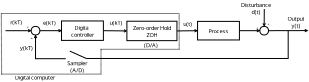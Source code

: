 <?xml version="1.0" encoding="UTF-8"?>
<dia:diagram xmlns:dia="http://www.lysator.liu.se/~alla/dia/">
  <dia:layer name="Background" visible="true" active="true">
    <dia:object type="Standard - Line" version="0" id="O0">
      <dia:attribute name="obj_pos">
        <dia:point val="-13.463,4.42"/>
      </dia:attribute>
      <dia:attribute name="obj_bb">
        <dia:rectangle val="-13.513,4.135;-8.604,4.797"/>
      </dia:attribute>
      <dia:attribute name="conn_endpoints">
        <dia:point val="-13.463,4.42"/>
        <dia:point val="-8.716,4.472"/>
      </dia:attribute>
      <dia:attribute name="numcp">
        <dia:int val="1"/>
      </dia:attribute>
      <dia:attribute name="end_arrow">
        <dia:enum val="1"/>
      </dia:attribute>
      <dia:attribute name="end_arrow_length">
        <dia:real val="0.5"/>
      </dia:attribute>
      <dia:attribute name="end_arrow_width">
        <dia:real val="0.5"/>
      </dia:attribute>
      <dia:connections>
        <dia:connection handle="0" to="O18" connection="8"/>
        <dia:connection handle="1" to="O25" connection="7"/>
      </dia:connections>
    </dia:object>
    <dia:object type="Standard - Ellipse" version="0" id="O1">
      <dia:attribute name="obj_pos">
        <dia:point val="18.125,3.545"/>
      </dia:attribute>
      <dia:attribute name="obj_bb">
        <dia:rectangle val="18.075,3.495;19.925,5.345"/>
      </dia:attribute>
      <dia:attribute name="elem_corner">
        <dia:point val="18.125,3.545"/>
      </dia:attribute>
      <dia:attribute name="elem_width">
        <dia:real val="1.75"/>
      </dia:attribute>
      <dia:attribute name="elem_height">
        <dia:real val="1.75"/>
      </dia:attribute>
      <dia:attribute name="aspect">
        <dia:enum val="2"/>
      </dia:attribute>
    </dia:object>
    <dia:object type="Standard - Line" version="0" id="O2">
      <dia:attribute name="obj_pos">
        <dia:point val="14.005,4.42"/>
      </dia:attribute>
      <dia:attribute name="obj_bb">
        <dia:rectangle val="13.955,4.089;18.237,4.751"/>
      </dia:attribute>
      <dia:attribute name="conn_endpoints">
        <dia:point val="14.005,4.42"/>
        <dia:point val="18.125,4.42"/>
      </dia:attribute>
      <dia:attribute name="numcp">
        <dia:int val="1"/>
      </dia:attribute>
      <dia:attribute name="end_arrow">
        <dia:enum val="1"/>
      </dia:attribute>
      <dia:attribute name="end_arrow_length">
        <dia:real val="0.5"/>
      </dia:attribute>
      <dia:attribute name="end_arrow_width">
        <dia:real val="0.5"/>
      </dia:attribute>
      <dia:connections>
        <dia:connection handle="0" to="O19" connection="8"/>
        <dia:connection handle="1" to="O1" connection="3"/>
      </dia:connections>
    </dia:object>
    <dia:object type="Standard - Line" version="0" id="O3">
      <dia:attribute name="obj_pos">
        <dia:point val="19.025,0.05"/>
      </dia:attribute>
      <dia:attribute name="obj_bb">
        <dia:rectangle val="18.673,-0.0;19.335,3.657"/>
      </dia:attribute>
      <dia:attribute name="conn_endpoints">
        <dia:point val="19.025,0.05"/>
        <dia:point val="19,3.545"/>
      </dia:attribute>
      <dia:attribute name="numcp">
        <dia:int val="1"/>
      </dia:attribute>
      <dia:attribute name="end_arrow">
        <dia:enum val="1"/>
      </dia:attribute>
      <dia:attribute name="end_arrow_length">
        <dia:real val="0.5"/>
      </dia:attribute>
      <dia:attribute name="end_arrow_width">
        <dia:real val="0.5"/>
      </dia:attribute>
      <dia:connections>
        <dia:connection handle="1" to="O1" connection="1"/>
      </dia:connections>
    </dia:object>
    <dia:object type="Standard - Line" version="0" id="O4">
      <dia:attribute name="obj_pos">
        <dia:point val="19.875,4.42"/>
      </dia:attribute>
      <dia:attribute name="obj_bb">
        <dia:rectangle val="19.825,4.07;27.937,4.732"/>
      </dia:attribute>
      <dia:attribute name="conn_endpoints">
        <dia:point val="19.875,4.42"/>
        <dia:point val="27.825,4.4"/>
      </dia:attribute>
      <dia:attribute name="numcp">
        <dia:int val="1"/>
      </dia:attribute>
      <dia:attribute name="end_arrow">
        <dia:enum val="1"/>
      </dia:attribute>
      <dia:attribute name="end_arrow_length">
        <dia:real val="0.5"/>
      </dia:attribute>
      <dia:attribute name="end_arrow_width">
        <dia:real val="0.5"/>
      </dia:attribute>
      <dia:connections>
        <dia:connection handle="0" to="O1" connection="4"/>
      </dia:connections>
    </dia:object>
    <dia:object type="Standard - Line" version="0" id="O5">
      <dia:attribute name="obj_pos">
        <dia:point val="-33.226,4.418"/>
      </dia:attribute>
      <dia:attribute name="obj_bb">
        <dia:rectangle val="-33.276,4.089;-27.928,4.751"/>
      </dia:attribute>
      <dia:attribute name="conn_endpoints">
        <dia:point val="-33.226,4.418"/>
        <dia:point val="-28.04,4.42"/>
      </dia:attribute>
      <dia:attribute name="numcp">
        <dia:int val="1"/>
      </dia:attribute>
      <dia:attribute name="end_arrow">
        <dia:enum val="1"/>
      </dia:attribute>
      <dia:attribute name="end_arrow_length">
        <dia:real val="0.5"/>
      </dia:attribute>
      <dia:attribute name="end_arrow_width">
        <dia:real val="0.5"/>
      </dia:attribute>
      <dia:connections>
        <dia:connection handle="1" to="O8" connection="3"/>
      </dia:connections>
    </dia:object>
    <dia:object type="Standard - Text" version="1" id="O6">
      <dia:attribute name="obj_pos">
        <dia:point val="17.423,4.006"/>
      </dia:attribute>
      <dia:attribute name="obj_bb">
        <dia:rectangle val="17.423,3.411;17.96,4.156"/>
      </dia:attribute>
      <dia:attribute name="text">
        <dia:composite type="text">
          <dia:attribute name="string">
            <dia:string>#+#</dia:string>
          </dia:attribute>
          <dia:attribute name="font">
            <dia:font family="sans" style="0" name="Helvetica"/>
          </dia:attribute>
          <dia:attribute name="height">
            <dia:real val="0.8"/>
          </dia:attribute>
          <dia:attribute name="pos">
            <dia:point val="17.423,4.006"/>
          </dia:attribute>
          <dia:attribute name="color">
            <dia:color val="#000000"/>
          </dia:attribute>
          <dia:attribute name="alignment">
            <dia:enum val="0"/>
          </dia:attribute>
        </dia:composite>
      </dia:attribute>
      <dia:attribute name="valign">
        <dia:enum val="3"/>
      </dia:attribute>
    </dia:object>
    <dia:object type="Standard - Text" version="1" id="O7">
      <dia:attribute name="obj_pos">
        <dia:point val="19.703,3.315"/>
      </dia:attribute>
      <dia:attribute name="obj_bb">
        <dia:rectangle val="19.703,2.72;20.241,3.465"/>
      </dia:attribute>
      <dia:attribute name="text">
        <dia:composite type="text">
          <dia:attribute name="string">
            <dia:string>#+#</dia:string>
          </dia:attribute>
          <dia:attribute name="font">
            <dia:font family="sans" style="0" name="Helvetica"/>
          </dia:attribute>
          <dia:attribute name="height">
            <dia:real val="0.8"/>
          </dia:attribute>
          <dia:attribute name="pos">
            <dia:point val="19.703,3.315"/>
          </dia:attribute>
          <dia:attribute name="color">
            <dia:color val="#000000"/>
          </dia:attribute>
          <dia:attribute name="alignment">
            <dia:enum val="0"/>
          </dia:attribute>
        </dia:composite>
      </dia:attribute>
      <dia:attribute name="valign">
        <dia:enum val="3"/>
      </dia:attribute>
    </dia:object>
    <dia:object type="Standard - Ellipse" version="0" id="O8">
      <dia:attribute name="obj_pos">
        <dia:point val="-28.04,3.545"/>
      </dia:attribute>
      <dia:attribute name="obj_bb">
        <dia:rectangle val="-28.09,3.495;-26.24,5.345"/>
      </dia:attribute>
      <dia:attribute name="elem_corner">
        <dia:point val="-28.04,3.545"/>
      </dia:attribute>
      <dia:attribute name="elem_width">
        <dia:real val="1.75"/>
      </dia:attribute>
      <dia:attribute name="elem_height">
        <dia:real val="1.75"/>
      </dia:attribute>
      <dia:attribute name="aspect">
        <dia:enum val="2"/>
      </dia:attribute>
    </dia:object>
    <dia:object type="Standard - Line" version="0" id="O9">
      <dia:attribute name="obj_pos">
        <dia:point val="-26.29,4.42"/>
      </dia:attribute>
      <dia:attribute name="obj_bb">
        <dia:rectangle val="-26.34,4.089;-21.806,4.751"/>
      </dia:attribute>
      <dia:attribute name="conn_endpoints">
        <dia:point val="-26.29,4.42"/>
        <dia:point val="-21.918,4.42"/>
      </dia:attribute>
      <dia:attribute name="numcp">
        <dia:int val="1"/>
      </dia:attribute>
      <dia:attribute name="end_arrow">
        <dia:enum val="1"/>
      </dia:attribute>
      <dia:attribute name="end_arrow_length">
        <dia:real val="0.5"/>
      </dia:attribute>
      <dia:attribute name="end_arrow_width">
        <dia:real val="0.5"/>
      </dia:attribute>
      <dia:connections>
        <dia:connection handle="0" to="O8" connection="4"/>
        <dia:connection handle="1" to="O18" connection="7"/>
      </dia:connections>
    </dia:object>
    <dia:object type="Standard - Text" version="1" id="O10">
      <dia:attribute name="obj_pos">
        <dia:point val="-28.89,3.885"/>
      </dia:attribute>
      <dia:attribute name="obj_bb">
        <dia:rectangle val="-28.89,3.29;-28.353,4.035"/>
      </dia:attribute>
      <dia:attribute name="text">
        <dia:composite type="text">
          <dia:attribute name="string">
            <dia:string>#+#</dia:string>
          </dia:attribute>
          <dia:attribute name="font">
            <dia:font family="sans" style="0" name="Helvetica"/>
          </dia:attribute>
          <dia:attribute name="height">
            <dia:real val="0.8"/>
          </dia:attribute>
          <dia:attribute name="pos">
            <dia:point val="-28.89,3.885"/>
          </dia:attribute>
          <dia:attribute name="color">
            <dia:color val="#000000"/>
          </dia:attribute>
          <dia:attribute name="alignment">
            <dia:enum val="0"/>
          </dia:attribute>
        </dia:composite>
      </dia:attribute>
      <dia:attribute name="valign">
        <dia:enum val="3"/>
      </dia:attribute>
    </dia:object>
    <dia:object type="Standard - Text" version="1" id="O11">
      <dia:attribute name="obj_pos">
        <dia:point val="-28.165,6.25"/>
      </dia:attribute>
      <dia:attribute name="obj_bb">
        <dia:rectangle val="-28.165,4.94;-27.655,6.583"/>
      </dia:attribute>
      <dia:attribute name="text">
        <dia:composite type="text">
          <dia:attribute name="string">
            <dia:string>#-#</dia:string>
          </dia:attribute>
          <dia:attribute name="font">
            <dia:font family="sans" style="0" name="Helvetica"/>
          </dia:attribute>
          <dia:attribute name="height">
            <dia:real val="1.764"/>
          </dia:attribute>
          <dia:attribute name="pos">
            <dia:point val="-28.165,6.25"/>
          </dia:attribute>
          <dia:attribute name="color">
            <dia:color val="#000000"/>
          </dia:attribute>
          <dia:attribute name="alignment">
            <dia:enum val="0"/>
          </dia:attribute>
        </dia:composite>
      </dia:attribute>
      <dia:attribute name="valign">
        <dia:enum val="3"/>
      </dia:attribute>
    </dia:object>
    <dia:object type="Standard - Line" version="0" id="O12">
      <dia:attribute name="obj_pos">
        <dia:point val="1.389,4.472"/>
      </dia:attribute>
      <dia:attribute name="obj_bb">
        <dia:rectangle val="1.338,4.096;5.662,4.758"/>
      </dia:attribute>
      <dia:attribute name="conn_endpoints">
        <dia:point val="1.389,4.472"/>
        <dia:point val="5.55,4.42"/>
      </dia:attribute>
      <dia:attribute name="numcp">
        <dia:int val="1"/>
      </dia:attribute>
      <dia:attribute name="end_arrow">
        <dia:enum val="1"/>
      </dia:attribute>
      <dia:attribute name="end_arrow_length">
        <dia:real val="0.5"/>
      </dia:attribute>
      <dia:attribute name="end_arrow_width">
        <dia:real val="0.5"/>
      </dia:attribute>
      <dia:connections>
        <dia:connection handle="0" to="O25" connection="8"/>
        <dia:connection handle="1" to="O19" connection="7"/>
      </dia:connections>
    </dia:object>
    <dia:object type="Standard - ZigZagLine" version="1" id="O13">
      <dia:attribute name="obj_pos">
        <dia:point val="-21.173,10.033"/>
      </dia:attribute>
      <dia:attribute name="obj_bb">
        <dia:rectangle val="-27.496,5.183;-21.123,10.127"/>
      </dia:attribute>
      <dia:attribute name="orth_points">
        <dia:point val="-21.173,10.033"/>
        <dia:point val="-21.173,10.077"/>
        <dia:point val="-27.165,10.077"/>
        <dia:point val="-27.165,5.295"/>
      </dia:attribute>
      <dia:attribute name="orth_orient">
        <dia:enum val="1"/>
        <dia:enum val="0"/>
        <dia:enum val="1"/>
      </dia:attribute>
      <dia:attribute name="autorouting">
        <dia:boolean val="false"/>
      </dia:attribute>
      <dia:attribute name="end_arrow">
        <dia:enum val="1"/>
      </dia:attribute>
      <dia:attribute name="end_arrow_length">
        <dia:real val="0.5"/>
      </dia:attribute>
      <dia:attribute name="end_arrow_width">
        <dia:real val="0.5"/>
      </dia:attribute>
      <dia:connections>
        <dia:connection handle="1" to="O8" connection="6"/>
      </dia:connections>
    </dia:object>
    <dia:object type="Standard - ZigZagLine" version="1" id="O14">
      <dia:attribute name="obj_pos">
        <dia:point val="23.85,4.41"/>
      </dia:attribute>
      <dia:attribute name="obj_bb">
        <dia:rectangle val="-17.016,4.36;23.9,10.083"/>
      </dia:attribute>
      <dia:attribute name="orth_points">
        <dia:point val="23.85,4.41"/>
        <dia:point val="23.85,10.033"/>
        <dia:point val="-16.945,10.033"/>
        <dia:point val="-16.945,10.033"/>
      </dia:attribute>
      <dia:attribute name="orth_orient">
        <dia:enum val="1"/>
        <dia:enum val="0"/>
        <dia:enum val="1"/>
      </dia:attribute>
      <dia:attribute name="autorouting">
        <dia:boolean val="false"/>
      </dia:attribute>
      <dia:connections>
        <dia:connection handle="0" to="O4" connection="0"/>
      </dia:connections>
    </dia:object>
    <dia:object type="Standard - Line" version="0" id="O15">
      <dia:attribute name="obj_pos">
        <dia:point val="-16.927,10.033"/>
      </dia:attribute>
      <dia:attribute name="obj_bb">
        <dia:rectangle val="-20.308,8.484;-16.861,10.099"/>
      </dia:attribute>
      <dia:attribute name="conn_endpoints">
        <dia:point val="-16.927,10.033"/>
        <dia:point val="-20.242,8.55"/>
      </dia:attribute>
      <dia:attribute name="numcp">
        <dia:int val="1"/>
      </dia:attribute>
    </dia:object>
    <dia:object type="Standard - PolyLine" version="0" id="O16">
      <dia:attribute name="obj_pos">
        <dia:point val="-34.086,0.947"/>
      </dia:attribute>
      <dia:attribute name="obj_bb">
        <dia:rectangle val="-34.136,0.897;1.777,0.999"/>
      </dia:attribute>
      <dia:attribute name="poly_points">
        <dia:point val="-34.086,0.947"/>
        <dia:point val="1.777,0.949"/>
        <dia:point val="1.646,0.949"/>
      </dia:attribute>
      <dia:attribute name="line_style">
        <dia:enum val="4"/>
      </dia:attribute>
    </dia:object>
    <dia:object type="Standard - PolyLine" version="0" id="O17">
      <dia:attribute name="obj_pos">
        <dia:point val="1.836,0.967"/>
      </dia:attribute>
      <dia:attribute name="obj_bb">
        <dia:rectangle val="-34.125,0.833;1.893,13.235"/>
      </dia:attribute>
      <dia:attribute name="poly_points">
        <dia:point val="1.836,0.967"/>
        <dia:point val="1.843,8.186"/>
        <dia:point val="-13.945,8.186"/>
        <dia:point val="-13.945,13.185"/>
        <dia:point val="-34.009,13.185"/>
        <dia:point val="-34.075,0.884"/>
      </dia:attribute>
      <dia:attribute name="line_style">
        <dia:enum val="4"/>
      </dia:attribute>
    </dia:object>
    <dia:object type="Flowchart - Box" version="0" id="O18">
      <dia:attribute name="obj_pos">
        <dia:point val="-21.918,2.459"/>
      </dia:attribute>
      <dia:attribute name="obj_bb">
        <dia:rectangle val="-21.968,2.409;-13.413,6.431"/>
      </dia:attribute>
      <dia:attribute name="elem_corner">
        <dia:point val="-21.918,2.459"/>
      </dia:attribute>
      <dia:attribute name="elem_width">
        <dia:real val="8.455"/>
      </dia:attribute>
      <dia:attribute name="elem_height">
        <dia:real val="3.922"/>
      </dia:attribute>
      <dia:attribute name="show_background">
        <dia:boolean val="true"/>
      </dia:attribute>
      <dia:attribute name="padding">
        <dia:real val="0.5"/>
      </dia:attribute>
      <dia:attribute name="text">
        <dia:composite type="text">
          <dia:attribute name="string">
            <dia:string>#Digital 
controller#</dia:string>
          </dia:attribute>
          <dia:attribute name="font">
            <dia:font family="sans" style="0" name="Helvetica"/>
          </dia:attribute>
          <dia:attribute name="height">
            <dia:real val="1.411"/>
          </dia:attribute>
          <dia:attribute name="pos">
            <dia:point val="-17.69,4.059"/>
          </dia:attribute>
          <dia:attribute name="color">
            <dia:color val="#000000"/>
          </dia:attribute>
          <dia:attribute name="alignment">
            <dia:enum val="1"/>
          </dia:attribute>
        </dia:composite>
      </dia:attribute>
    </dia:object>
    <dia:object type="Flowchart - Box" version="0" id="O19">
      <dia:attribute name="obj_pos">
        <dia:point val="5.55,2.545"/>
      </dia:attribute>
      <dia:attribute name="obj_bb">
        <dia:rectangle val="5.5,2.495;14.055,6.345"/>
      </dia:attribute>
      <dia:attribute name="elem_corner">
        <dia:point val="5.55,2.545"/>
      </dia:attribute>
      <dia:attribute name="elem_width">
        <dia:real val="8.455"/>
      </dia:attribute>
      <dia:attribute name="elem_height">
        <dia:real val="3.75"/>
      </dia:attribute>
      <dia:attribute name="show_background">
        <dia:boolean val="true"/>
      </dia:attribute>
      <dia:attribute name="padding">
        <dia:real val="0.5"/>
      </dia:attribute>
      <dia:attribute name="text">
        <dia:composite type="text">
          <dia:attribute name="string">
            <dia:string>#Process#</dia:string>
          </dia:attribute>
          <dia:attribute name="font">
            <dia:font family="sans" style="0" name="Helvetica"/>
          </dia:attribute>
          <dia:attribute name="height">
            <dia:real val="1.411"/>
          </dia:attribute>
          <dia:attribute name="pos">
            <dia:point val="9.777,4.764"/>
          </dia:attribute>
          <dia:attribute name="color">
            <dia:color val="#000000"/>
          </dia:attribute>
          <dia:attribute name="alignment">
            <dia:enum val="1"/>
          </dia:attribute>
        </dia:composite>
      </dia:attribute>
    </dia:object>
    <dia:object type="Standard - Text" version="1" id="O20">
      <dia:attribute name="obj_pos">
        <dia:point val="-31.074,3.12"/>
      </dia:attribute>
      <dia:attribute name="obj_bb">
        <dia:rectangle val="-32.419,2.07;-29.729,3.387"/>
      </dia:attribute>
      <dia:attribute name="text">
        <dia:composite type="text">
          <dia:attribute name="string">
            <dia:string>#r(kT)#</dia:string>
          </dia:attribute>
          <dia:attribute name="font">
            <dia:font family="sans" style="0" name="Helvetica"/>
          </dia:attribute>
          <dia:attribute name="height">
            <dia:real val="1.411"/>
          </dia:attribute>
          <dia:attribute name="pos">
            <dia:point val="-31.074,3.12"/>
          </dia:attribute>
          <dia:attribute name="color">
            <dia:color val="#000000"/>
          </dia:attribute>
          <dia:attribute name="alignment">
            <dia:enum val="1"/>
          </dia:attribute>
        </dia:composite>
      </dia:attribute>
      <dia:attribute name="valign">
        <dia:enum val="3"/>
      </dia:attribute>
    </dia:object>
    <dia:object type="Standard - Text" version="1" id="O21">
      <dia:attribute name="obj_pos">
        <dia:point val="-10.937,3.197"/>
      </dia:attribute>
      <dia:attribute name="obj_bb">
        <dia:rectangle val="-12.407,2.147;-9.467,3.465"/>
      </dia:attribute>
      <dia:attribute name="text">
        <dia:composite type="text">
          <dia:attribute name="string">
            <dia:string>#u(kT)#</dia:string>
          </dia:attribute>
          <dia:attribute name="font">
            <dia:font family="sans" style="0" name="Helvetica"/>
          </dia:attribute>
          <dia:attribute name="height">
            <dia:real val="1.411"/>
          </dia:attribute>
          <dia:attribute name="pos">
            <dia:point val="-10.937,3.197"/>
          </dia:attribute>
          <dia:attribute name="color">
            <dia:color val="#000000"/>
          </dia:attribute>
          <dia:attribute name="alignment">
            <dia:enum val="1"/>
          </dia:attribute>
        </dia:composite>
      </dia:attribute>
      <dia:attribute name="valign">
        <dia:enum val="3"/>
      </dia:attribute>
    </dia:object>
    <dia:object type="Standard - Text" version="1" id="O22">
      <dia:attribute name="obj_pos">
        <dia:point val="17.364,-0.365"/>
      </dia:attribute>
      <dia:attribute name="obj_bb">
        <dia:rectangle val="13.945,-1.415;20.783,1.314"/>
      </dia:attribute>
      <dia:attribute name="text">
        <dia:composite type="text">
          <dia:attribute name="string">
            <dia:string>#Disturbance
d(t)#</dia:string>
          </dia:attribute>
          <dia:attribute name="font">
            <dia:font family="sans" style="0" name="Helvetica"/>
          </dia:attribute>
          <dia:attribute name="height">
            <dia:real val="1.411"/>
          </dia:attribute>
          <dia:attribute name="pos">
            <dia:point val="17.364,-0.365"/>
          </dia:attribute>
          <dia:attribute name="color">
            <dia:color val="#000000"/>
          </dia:attribute>
          <dia:attribute name="alignment">
            <dia:enum val="1"/>
          </dia:attribute>
        </dia:composite>
      </dia:attribute>
      <dia:attribute name="valign">
        <dia:enum val="3"/>
      </dia:attribute>
    </dia:object>
    <dia:object type="Standard - Text" version="1" id="O23">
      <dia:attribute name="obj_pos">
        <dia:point val="25.407,2.422"/>
      </dia:attribute>
      <dia:attribute name="obj_bb">
        <dia:rectangle val="23.446,1.372;27.368,4.1"/>
      </dia:attribute>
      <dia:attribute name="text">
        <dia:composite type="text">
          <dia:attribute name="string">
            <dia:string>#Output
y(t)#</dia:string>
          </dia:attribute>
          <dia:attribute name="font">
            <dia:font family="sans" style="0" name="Helvetica"/>
          </dia:attribute>
          <dia:attribute name="height">
            <dia:real val="1.411"/>
          </dia:attribute>
          <dia:attribute name="pos">
            <dia:point val="25.407,2.422"/>
          </dia:attribute>
          <dia:attribute name="color">
            <dia:color val="#000000"/>
          </dia:attribute>
          <dia:attribute name="alignment">
            <dia:enum val="1"/>
          </dia:attribute>
        </dia:composite>
      </dia:attribute>
      <dia:attribute name="valign">
        <dia:enum val="3"/>
      </dia:attribute>
    </dia:object>
    <dia:object type="Standard - Text" version="1" id="O24">
      <dia:attribute name="obj_pos">
        <dia:point val="-24.357,3.207"/>
      </dia:attribute>
      <dia:attribute name="obj_bb">
        <dia:rectangle val="-25.817,2.157;-22.897,3.474"/>
      </dia:attribute>
      <dia:attribute name="text">
        <dia:composite type="text">
          <dia:attribute name="string">
            <dia:string>#e(kT)#</dia:string>
          </dia:attribute>
          <dia:attribute name="font">
            <dia:font family="sans" style="0" name="Helvetica"/>
          </dia:attribute>
          <dia:attribute name="height">
            <dia:real val="1.411"/>
          </dia:attribute>
          <dia:attribute name="pos">
            <dia:point val="-24.357,3.207"/>
          </dia:attribute>
          <dia:attribute name="color">
            <dia:color val="#000000"/>
          </dia:attribute>
          <dia:attribute name="alignment">
            <dia:enum val="1"/>
          </dia:attribute>
        </dia:composite>
      </dia:attribute>
      <dia:attribute name="valign">
        <dia:enum val="3"/>
      </dia:attribute>
    </dia:object>
    <dia:object type="Flowchart - Box" version="0" id="O25">
      <dia:attribute name="obj_pos">
        <dia:point val="-8.716,2.511"/>
      </dia:attribute>
      <dia:attribute name="obj_bb">
        <dia:rectangle val="-8.766,2.461;1.439,6.483"/>
      </dia:attribute>
      <dia:attribute name="elem_corner">
        <dia:point val="-8.716,2.511"/>
      </dia:attribute>
      <dia:attribute name="elem_width">
        <dia:real val="10.105"/>
      </dia:attribute>
      <dia:attribute name="elem_height">
        <dia:real val="3.922"/>
      </dia:attribute>
      <dia:attribute name="show_background">
        <dia:boolean val="true"/>
      </dia:attribute>
      <dia:attribute name="padding">
        <dia:real val="0.5"/>
      </dia:attribute>
      <dia:attribute name="text">
        <dia:composite type="text">
          <dia:attribute name="string">
            <dia:string>#Zero-order Hold
ZOH#</dia:string>
          </dia:attribute>
          <dia:attribute name="font">
            <dia:font family="sans" style="0" name="Helvetica"/>
          </dia:attribute>
          <dia:attribute name="height">
            <dia:real val="1.411"/>
          </dia:attribute>
          <dia:attribute name="pos">
            <dia:point val="-3.663,4.111"/>
          </dia:attribute>
          <dia:attribute name="color">
            <dia:color val="#000000"/>
          </dia:attribute>
          <dia:attribute name="alignment">
            <dia:enum val="1"/>
          </dia:attribute>
        </dia:composite>
      </dia:attribute>
    </dia:object>
    <dia:object type="Standard - Text" version="1" id="O26">
      <dia:attribute name="obj_pos">
        <dia:point val="2.651,3.462"/>
      </dia:attribute>
      <dia:attribute name="obj_bb">
        <dia:rectangle val="2.651,2.412;4.688,3.73"/>
      </dia:attribute>
      <dia:attribute name="text">
        <dia:composite type="text">
          <dia:attribute name="string">
            <dia:string>#u(t)#</dia:string>
          </dia:attribute>
          <dia:attribute name="font">
            <dia:font family="sans" style="0" name="Helvetica"/>
          </dia:attribute>
          <dia:attribute name="height">
            <dia:real val="1.411"/>
          </dia:attribute>
          <dia:attribute name="pos">
            <dia:point val="2.651,3.462"/>
          </dia:attribute>
          <dia:attribute name="color">
            <dia:color val="#000000"/>
          </dia:attribute>
          <dia:attribute name="alignment">
            <dia:enum val="0"/>
          </dia:attribute>
        </dia:composite>
      </dia:attribute>
      <dia:attribute name="valign">
        <dia:enum val="3"/>
      </dia:attribute>
    </dia:object>
    <dia:object type="Standard - Text" version="1" id="O27">
      <dia:attribute name="obj_pos">
        <dia:point val="-5.254,7.773"/>
      </dia:attribute>
      <dia:attribute name="obj_bb">
        <dia:rectangle val="-5.254,6.723;-2.351,8.04"/>
      </dia:attribute>
      <dia:attribute name="text">
        <dia:composite type="text">
          <dia:attribute name="string">
            <dia:string>#(D/A)#</dia:string>
          </dia:attribute>
          <dia:attribute name="font">
            <dia:font family="sans" style="0" name="Helvetica"/>
          </dia:attribute>
          <dia:attribute name="height">
            <dia:real val="1.411"/>
          </dia:attribute>
          <dia:attribute name="pos">
            <dia:point val="-5.254,7.773"/>
          </dia:attribute>
          <dia:attribute name="color">
            <dia:color val="#000000"/>
          </dia:attribute>
          <dia:attribute name="alignment">
            <dia:enum val="0"/>
          </dia:attribute>
        </dia:composite>
      </dia:attribute>
      <dia:attribute name="valign">
        <dia:enum val="3"/>
      </dia:attribute>
    </dia:object>
    <dia:object type="Standard - Text" version="1" id="O28">
      <dia:attribute name="obj_pos">
        <dia:point val="-30.28,8.315"/>
      </dia:attribute>
      <dia:attribute name="obj_bb">
        <dia:rectangle val="-30.28,7.265;-27.385,8.582"/>
      </dia:attribute>
      <dia:attribute name="text">
        <dia:composite type="text">
          <dia:attribute name="string">
            <dia:string>#y(kT)#</dia:string>
          </dia:attribute>
          <dia:attribute name="font">
            <dia:font family="sans" style="0" name="Helvetica"/>
          </dia:attribute>
          <dia:attribute name="height">
            <dia:real val="1.411"/>
          </dia:attribute>
          <dia:attribute name="pos">
            <dia:point val="-30.28,8.315"/>
          </dia:attribute>
          <dia:attribute name="color">
            <dia:color val="#000000"/>
          </dia:attribute>
          <dia:attribute name="alignment">
            <dia:enum val="0"/>
          </dia:attribute>
        </dia:composite>
      </dia:attribute>
      <dia:attribute name="valign">
        <dia:enum val="3"/>
      </dia:attribute>
    </dia:object>
    <dia:object type="Standard - Text" version="1" id="O29">
      <dia:attribute name="obj_pos">
        <dia:point val="-18.716,11.391"/>
      </dia:attribute>
      <dia:attribute name="obj_bb">
        <dia:rectangle val="-21.068,10.341;-16.365,13.069"/>
      </dia:attribute>
      <dia:attribute name="text">
        <dia:composite type="text">
          <dia:attribute name="string">
            <dia:string>#Sampler
(A/D)#</dia:string>
          </dia:attribute>
          <dia:attribute name="font">
            <dia:font family="sans" style="0" name="Helvetica"/>
          </dia:attribute>
          <dia:attribute name="height">
            <dia:real val="1.411"/>
          </dia:attribute>
          <dia:attribute name="pos">
            <dia:point val="-18.716,11.391"/>
          </dia:attribute>
          <dia:attribute name="color">
            <dia:color val="#000000"/>
          </dia:attribute>
          <dia:attribute name="alignment">
            <dia:enum val="1"/>
          </dia:attribute>
        </dia:composite>
      </dia:attribute>
      <dia:attribute name="valign">
        <dia:enum val="3"/>
      </dia:attribute>
    </dia:object>
    <dia:object type="Standard - Text" version="1" id="O30">
      <dia:attribute name="obj_pos">
        <dia:point val="-31.324,14.296"/>
      </dia:attribute>
      <dia:attribute name="obj_bb">
        <dia:rectangle val="-31.324,13.246;-21.846,14.564"/>
      </dia:attribute>
      <dia:attribute name="text">
        <dia:composite type="text">
          <dia:attribute name="string">
            <dia:string>#Digital computer#</dia:string>
          </dia:attribute>
          <dia:attribute name="font">
            <dia:font family="sans" style="0" name="Helvetica"/>
          </dia:attribute>
          <dia:attribute name="height">
            <dia:real val="1.411"/>
          </dia:attribute>
          <dia:attribute name="pos">
            <dia:point val="-31.324,14.296"/>
          </dia:attribute>
          <dia:attribute name="color">
            <dia:color val="#000000"/>
          </dia:attribute>
          <dia:attribute name="alignment">
            <dia:enum val="0"/>
          </dia:attribute>
        </dia:composite>
      </dia:attribute>
      <dia:attribute name="valign">
        <dia:enum val="3"/>
      </dia:attribute>
    </dia:object>
  </dia:layer>
</dia:diagram>
